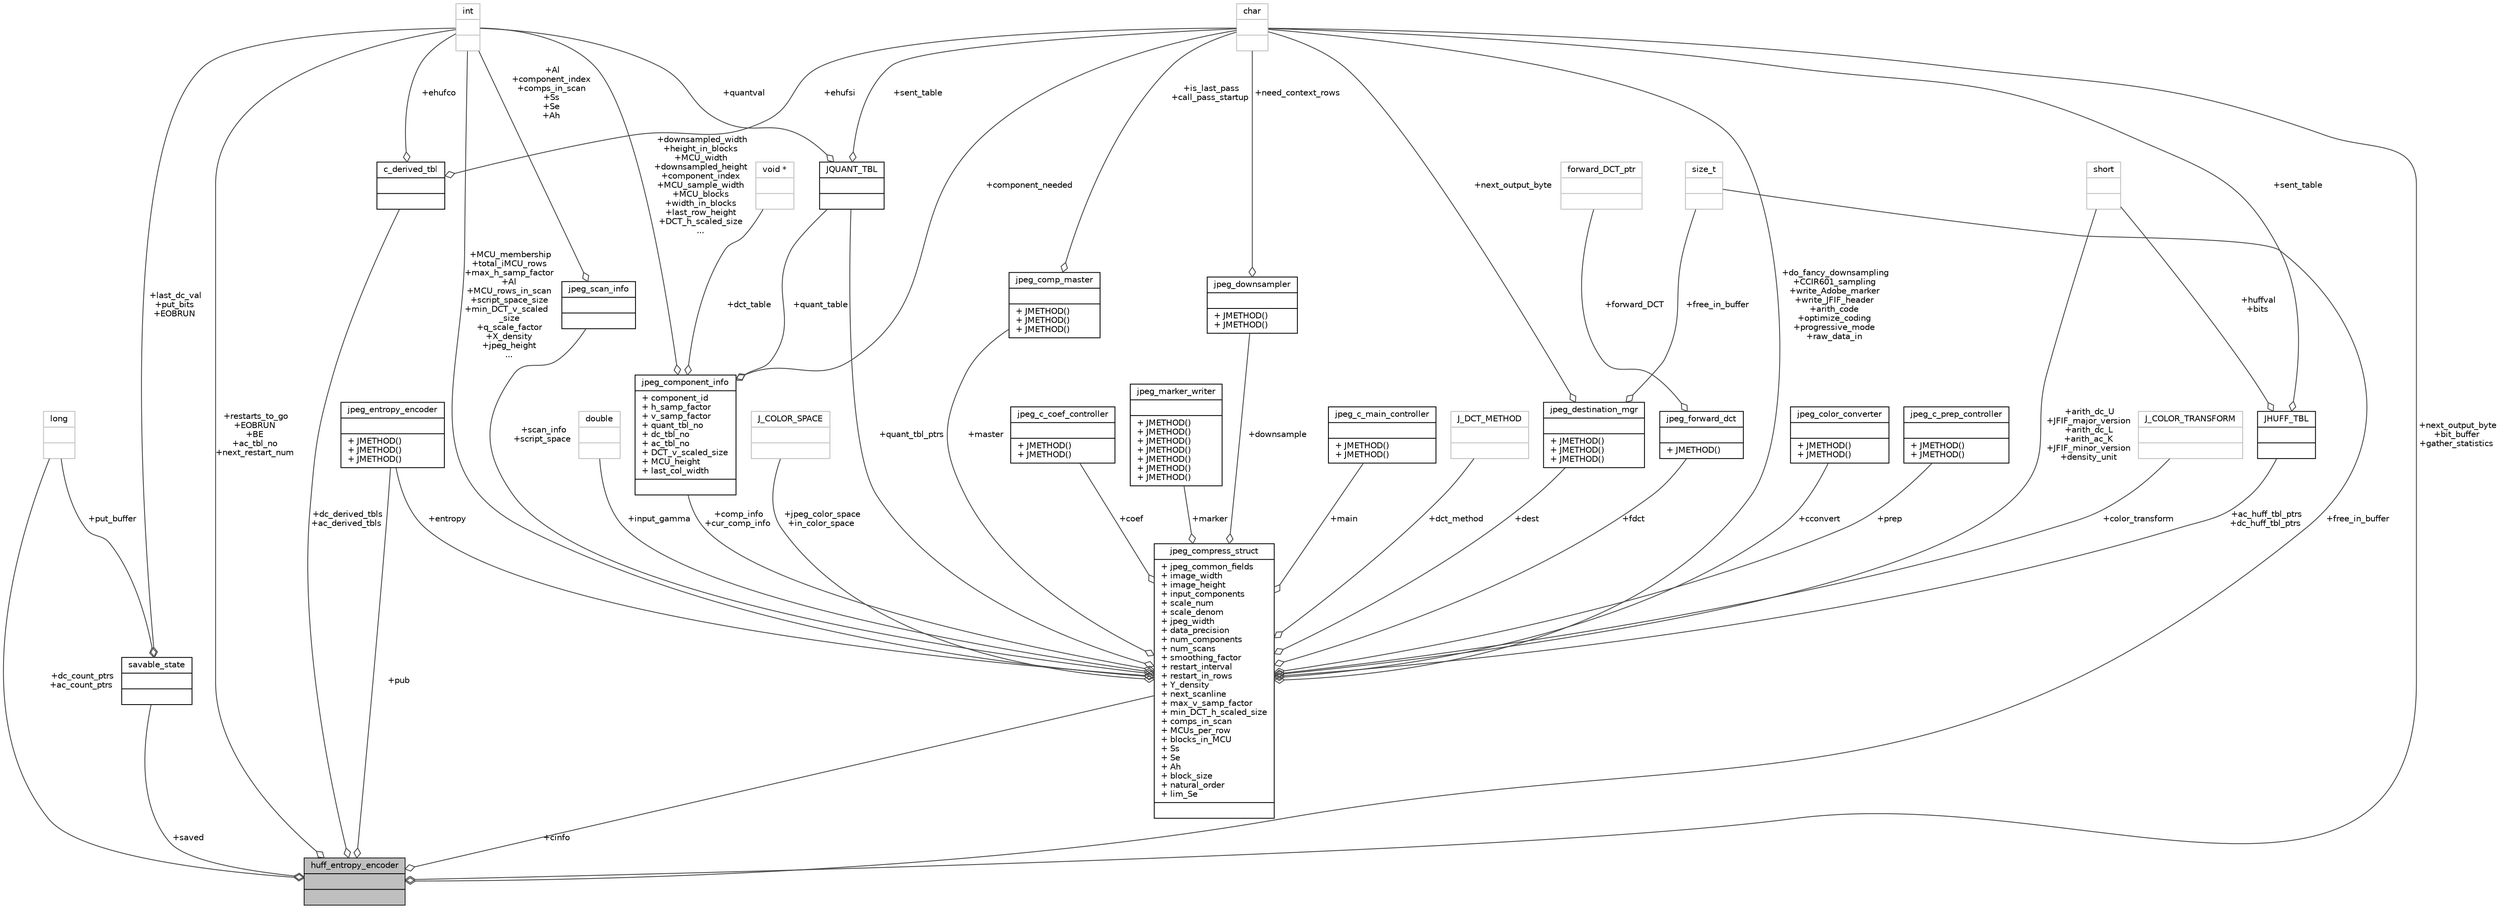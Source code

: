 digraph "huff_entropy_encoder"
{
 // LATEX_PDF_SIZE
  bgcolor="transparent";
  edge [fontname="Helvetica",fontsize="10",labelfontname="Helvetica",labelfontsize="10"];
  node [fontname="Helvetica",fontsize="10",shape=record];
  Node1 [label="{huff_entropy_encoder\n||}",height=0.2,width=0.4,color="black", fillcolor="grey75", style="filled", fontcolor="black",tooltip=" "];
  Node2 -> Node1 [color="grey25",fontsize="10",style="solid",label=" +dc_derived_tbls\n+ac_derived_tbls" ,arrowhead="odiamond"];
  Node2 [label="{c_derived_tbl\n||}",height=0.2,width=0.4,color="black",URL="$structc__derived__tbl.html",tooltip=" "];
  Node3 -> Node2 [color="grey25",fontsize="10",style="solid",label=" +ehufsi" ,arrowhead="odiamond"];
  Node3 [label="{char\n||}",height=0.2,width=0.4,color="grey75",tooltip=" "];
  Node4 -> Node2 [color="grey25",fontsize="10",style="solid",label=" +ehufco" ,arrowhead="odiamond"];
  Node4 [label="{int\n||}",height=0.2,width=0.4,color="grey75",tooltip=" "];
  Node3 -> Node1 [color="grey25",fontsize="10",style="solid",label=" +next_output_byte\n+bit_buffer\n+gather_statistics" ,arrowhead="odiamond"];
  Node5 -> Node1 [color="grey25",fontsize="10",style="solid",label=" +pub" ,arrowhead="odiamond"];
  Node5 [label="{jpeg_entropy_encoder\n||+ JMETHOD()\l+ JMETHOD()\l+ JMETHOD()\l}",height=0.2,width=0.4,color="black",URL="$structjpeg__entropy__encoder.html",tooltip=" "];
  Node6 -> Node1 [color="grey25",fontsize="10",style="solid",label=" +free_in_buffer" ,arrowhead="odiamond"];
  Node6 [label="{size_t\n||}",height=0.2,width=0.4,color="grey75",tooltip=" "];
  Node7 -> Node1 [color="grey25",fontsize="10",style="solid",label=" +saved" ,arrowhead="odiamond"];
  Node7 [label="{savable_state\n||}",height=0.2,width=0.4,color="black",URL="$structsavable__state.html",tooltip=" "];
  Node4 -> Node7 [color="grey25",fontsize="10",style="solid",label=" +last_dc_val\n+put_bits\n+EOBRUN" ,arrowhead="odiamond"];
  Node8 -> Node7 [color="grey25",fontsize="10",style="solid",label=" +put_buffer" ,arrowhead="odiamond"];
  Node8 [label="{long\n||}",height=0.2,width=0.4,color="grey75",tooltip=" "];
  Node9 -> Node1 [color="grey25",fontsize="10",style="solid",label=" +cinfo" ,arrowhead="odiamond"];
  Node9 [label="{jpeg_compress_struct\n|+ jpeg_common_fields\l+ image_width\l+ image_height\l+ input_components\l+ scale_num\l+ scale_denom\l+ jpeg_width\l+ data_precision\l+ num_components\l+ num_scans\l+ smoothing_factor\l+ restart_interval\l+ restart_in_rows\l+ Y_density\l+ next_scanline\l+ max_v_samp_factor\l+ min_DCT_h_scaled_size\l+ comps_in_scan\l+ MCUs_per_row\l+ blocks_in_MCU\l+ Ss\l+ Se\l+ Ah\l+ block_size\l+ natural_order\l+ lim_Se\l|}",height=0.2,width=0.4,color="black",URL="$structjpeg__compress__struct.html",tooltip=" "];
  Node10 -> Node9 [color="grey25",fontsize="10",style="solid",label=" +prep" ,arrowhead="odiamond"];
  Node10 [label="{jpeg_c_prep_controller\n||+ JMETHOD()\l+ JMETHOD()\l}",height=0.2,width=0.4,color="black",URL="$structjpeg__c__prep__controller.html",tooltip=" "];
  Node11 -> Node9 [color="grey25",fontsize="10",style="solid",label=" +quant_tbl_ptrs" ,arrowhead="odiamond"];
  Node11 [label="{JQUANT_TBL\n||}",height=0.2,width=0.4,color="black",URL="$structJQUANT__TBL.html",tooltip=" "];
  Node3 -> Node11 [color="grey25",fontsize="10",style="solid",label=" +sent_table" ,arrowhead="odiamond"];
  Node4 -> Node11 [color="grey25",fontsize="10",style="solid",label=" +quantval" ,arrowhead="odiamond"];
  Node12 -> Node9 [color="grey25",fontsize="10",style="solid",label=" +color_transform" ,arrowhead="odiamond"];
  Node12 [label="{J_COLOR_TRANSFORM\n||}",height=0.2,width=0.4,color="grey75",tooltip=" "];
  Node13 -> Node9 [color="grey25",fontsize="10",style="solid",label=" +ac_huff_tbl_ptrs\n+dc_huff_tbl_ptrs" ,arrowhead="odiamond"];
  Node13 [label="{JHUFF_TBL\n||}",height=0.2,width=0.4,color="black",URL="$structJHUFF__TBL.html",tooltip=" "];
  Node3 -> Node13 [color="grey25",fontsize="10",style="solid",label=" +sent_table" ,arrowhead="odiamond"];
  Node14 -> Node13 [color="grey25",fontsize="10",style="solid",label=" +huffval\n+bits" ,arrowhead="odiamond"];
  Node14 [label="{short\n||}",height=0.2,width=0.4,color="grey75",tooltip=" "];
  Node15 -> Node9 [color="grey25",fontsize="10",style="solid",label=" +master" ,arrowhead="odiamond"];
  Node15 [label="{jpeg_comp_master\n||+ JMETHOD()\l+ JMETHOD()\l+ JMETHOD()\l}",height=0.2,width=0.4,color="black",URL="$structjpeg__comp__master.html",tooltip=" "];
  Node3 -> Node15 [color="grey25",fontsize="10",style="solid",label=" +is_last_pass\n+call_pass_startup" ,arrowhead="odiamond"];
  Node16 -> Node9 [color="grey25",fontsize="10",style="solid",label=" +input_gamma" ,arrowhead="odiamond"];
  Node16 [label="{double\n||}",height=0.2,width=0.4,color="grey75",tooltip=" "];
  Node17 -> Node9 [color="grey25",fontsize="10",style="solid",label=" +comp_info\n+cur_comp_info" ,arrowhead="odiamond"];
  Node17 [label="{jpeg_component_info\n|+ component_id\l+ h_samp_factor\l+ v_samp_factor\l+ quant_tbl_no\l+ dc_tbl_no\l+ ac_tbl_no\l+ DCT_v_scaled_size\l+ MCU_height\l+ last_col_width\l|}",height=0.2,width=0.4,color="black",URL="$structjpeg__component__info.html",tooltip=" "];
  Node11 -> Node17 [color="grey25",fontsize="10",style="solid",label=" +quant_table" ,arrowhead="odiamond"];
  Node3 -> Node17 [color="grey25",fontsize="10",style="solid",label=" +component_needed" ,arrowhead="odiamond"];
  Node4 -> Node17 [color="grey25",fontsize="10",style="solid",label=" +downsampled_width\n+height_in_blocks\n+MCU_width\n+downsampled_height\n+component_index\n+MCU_sample_width\n+MCU_blocks\n+width_in_blocks\n+last_row_height\n+DCT_h_scaled_size\n..." ,arrowhead="odiamond"];
  Node18 -> Node17 [color="grey25",fontsize="10",style="solid",label=" +dct_table" ,arrowhead="odiamond"];
  Node18 [label="{void *\n||}",height=0.2,width=0.4,color="grey75",tooltip=" "];
  Node19 -> Node9 [color="grey25",fontsize="10",style="solid",label=" +jpeg_color_space\n+in_color_space" ,arrowhead="odiamond"];
  Node19 [label="{J_COLOR_SPACE\n||}",height=0.2,width=0.4,color="grey75",tooltip=" "];
  Node3 -> Node9 [color="grey25",fontsize="10",style="solid",label=" +do_fancy_downsampling\n+CCIR601_sampling\n+write_Adobe_marker\n+write_JFIF_header\n+arith_code\n+optimize_coding\n+progressive_mode\n+raw_data_in" ,arrowhead="odiamond"];
  Node14 -> Node9 [color="grey25",fontsize="10",style="solid",label=" +arith_dc_U\n+JFIF_major_version\n+arith_dc_L\n+arith_ac_K\n+JFIF_minor_version\n+density_unit" ,arrowhead="odiamond"];
  Node5 -> Node9 [color="grey25",fontsize="10",style="solid",label=" +entropy" ,arrowhead="odiamond"];
  Node20 -> Node9 [color="grey25",fontsize="10",style="solid",label=" +downsample" ,arrowhead="odiamond"];
  Node20 [label="{jpeg_downsampler\n||+ JMETHOD()\l+ JMETHOD()\l}",height=0.2,width=0.4,color="black",URL="$structjpeg__downsampler.html",tooltip=" "];
  Node3 -> Node20 [color="grey25",fontsize="10",style="solid",label=" +need_context_rows" ,arrowhead="odiamond"];
  Node21 -> Node9 [color="grey25",fontsize="10",style="solid",label=" +coef" ,arrowhead="odiamond"];
  Node21 [label="{jpeg_c_coef_controller\n||+ JMETHOD()\l+ JMETHOD()\l}",height=0.2,width=0.4,color="black",URL="$structjpeg__c__coef__controller.html",tooltip=" "];
  Node22 -> Node9 [color="grey25",fontsize="10",style="solid",label=" +marker" ,arrowhead="odiamond"];
  Node22 [label="{jpeg_marker_writer\n||+ JMETHOD()\l+ JMETHOD()\l+ JMETHOD()\l+ JMETHOD()\l+ JMETHOD()\l+ JMETHOD()\l+ JMETHOD()\l}",height=0.2,width=0.4,color="black",URL="$structjpeg__marker__writer.html",tooltip=" "];
  Node4 -> Node9 [color="grey25",fontsize="10",style="solid",label=" +MCU_membership\n+total_iMCU_rows\n+max_h_samp_factor\n+Al\n+MCU_rows_in_scan\n+script_space_size\n+min_DCT_v_scaled\l_size\n+q_scale_factor\n+X_density\n+jpeg_height\n..." ,arrowhead="odiamond"];
  Node23 -> Node9 [color="grey25",fontsize="10",style="solid",label=" +fdct" ,arrowhead="odiamond"];
  Node23 [label="{jpeg_forward_dct\n||+ JMETHOD()\l}",height=0.2,width=0.4,color="black",URL="$structjpeg__forward__dct.html",tooltip=" "];
  Node24 -> Node23 [color="grey25",fontsize="10",style="solid",label=" +forward_DCT" ,arrowhead="odiamond"];
  Node24 [label="{forward_DCT_ptr\n||}",height=0.2,width=0.4,color="grey75",tooltip=" "];
  Node25 -> Node9 [color="grey25",fontsize="10",style="solid",label=" +dest" ,arrowhead="odiamond"];
  Node25 [label="{jpeg_destination_mgr\n||+ JMETHOD()\l+ JMETHOD()\l+ JMETHOD()\l}",height=0.2,width=0.4,color="black",URL="$structjpeg__destination__mgr.html",tooltip=" "];
  Node3 -> Node25 [color="grey25",fontsize="10",style="solid",label=" +next_output_byte" ,arrowhead="odiamond"];
  Node6 -> Node25 [color="grey25",fontsize="10",style="solid",label=" +free_in_buffer" ,arrowhead="odiamond"];
  Node26 -> Node9 [color="grey25",fontsize="10",style="solid",label=" +main" ,arrowhead="odiamond"];
  Node26 [label="{jpeg_c_main_controller\n||+ JMETHOD()\l+ JMETHOD()\l}",height=0.2,width=0.4,color="black",URL="$structjpeg__c__main__controller.html",tooltip=" "];
  Node27 -> Node9 [color="grey25",fontsize="10",style="solid",label=" +scan_info\n+script_space" ,arrowhead="odiamond"];
  Node27 [label="{jpeg_scan_info\n||}",height=0.2,width=0.4,color="black",URL="$structjpeg__scan__info.html",tooltip=" "];
  Node4 -> Node27 [color="grey25",fontsize="10",style="solid",label=" +Al\n+component_index\n+comps_in_scan\n+Ss\n+Se\n+Ah" ,arrowhead="odiamond"];
  Node28 -> Node9 [color="grey25",fontsize="10",style="solid",label=" +dct_method" ,arrowhead="odiamond"];
  Node28 [label="{J_DCT_METHOD\n||}",height=0.2,width=0.4,color="grey75",tooltip=" "];
  Node29 -> Node9 [color="grey25",fontsize="10",style="solid",label=" +cconvert" ,arrowhead="odiamond"];
  Node29 [label="{jpeg_color_converter\n||+ JMETHOD()\l+ JMETHOD()\l}",height=0.2,width=0.4,color="black",URL="$structjpeg__color__converter.html",tooltip=" "];
  Node4 -> Node1 [color="grey25",fontsize="10",style="solid",label=" +restarts_to_go\n+EOBRUN\n+BE\n+ac_tbl_no\n+next_restart_num" ,arrowhead="odiamond"];
  Node8 -> Node1 [color="grey25",fontsize="10",style="solid",label=" +dc_count_ptrs\n+ac_count_ptrs" ,arrowhead="odiamond"];
}
